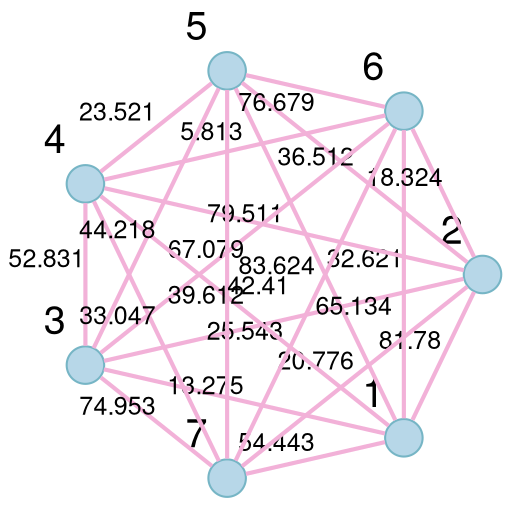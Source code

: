 digraph graph_visual_7n_7m {

	layout=circo
	fontname="Helvetica,Arial,sans-serif"
	node [fontname="Helvetica,Arial,sans-serif", fontsize=19, style=filled, shape=circle, height=0.25, color="#76b5c5", fillcolor="#b7d7e8"]
	edge [fontname="Helvetica,Arial,sans-serif", fontsize=12, color="#f2b1d8", penwidth=2]
	rankdir=LR;

	node [style=filled, shape=circle, height=0.25]
	edge [dir=none]
	1	[xlabel=1, label=""]
	2	[xlabel=2, label=""]
	3	[xlabel=3, label=""]
	4	[xlabel=4, label=""]
	5	[xlabel=5, label=""]
	6	[xlabel=6, label=""]
	7	[xlabel=7, label=""]

	2 -> 1 [label=81.78 ]
	3 -> 2 [label=25.543 ]
	4 -> 1 [label=39.612 ]
	5 -> 3 [label=44.218 ]
	6 -> 5 [label=76.679 ]
	7 -> 3 [label=74.953 ]
	3 -> 6 [label=67.079 ]
	2 -> 6 [label=18.324 ]
	6 -> 7 [label=65.134 ]
	5 -> 7 [label=42.41 ]
	1 -> 6 [label=32.621 ]
	2 -> 7 [label=20.776 ]
	1 -> 7 [label=54.443 ]
	1 -> 3 [label=13.275 ]
	4 -> 7 [label=33.047 ]
	2 -> 4 [label=79.511 ]
	4 -> 5 [label=23.521 ]
	2 -> 5 [label=36.512 ]
	1 -> 5 [label=83.624 ]
	4 -> 6 [label=5.813 ]
	3 -> 4 [label=52.831 ]
}
